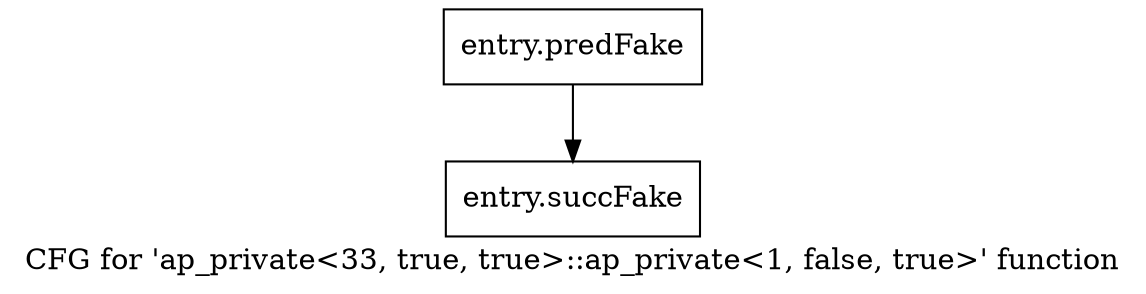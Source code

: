 digraph "CFG for 'ap_private\<33, true, true\>::ap_private\<1, false, true\>' function" {
	label="CFG for 'ap_private\<33, true, true\>::ap_private\<1, false, true\>' function";

	Node0x5918330 [shape=record,filename="",linenumber="",label="{entry.predFake}"];
	Node0x5918330 -> Node0x5ac6c00[ callList="" memoryops="" filename="/home/omerfaruk/tools/Xilinx/Vitis_HLS/2023.2/include/etc/ap_private.h" execusionnum="0"];
	Node0x5ac6c00 [shape=record,filename="/home/omerfaruk/tools/Xilinx/Vitis_HLS/2023.2/include/etc/ap_private.h",linenumber="1700",label="{entry.succFake}"];
}
